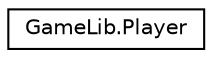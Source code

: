 digraph "Graphical Class Hierarchy"
{
 // LATEX_PDF_SIZE
  edge [fontname="Helvetica",fontsize="10",labelfontname="Helvetica",labelfontsize="10"];
  node [fontname="Helvetica",fontsize="10",shape=record];
  rankdir="LR";
  Node0 [label="GameLib.Player",height=0.2,width=0.4,color="black", fillcolor="white", style="filled",URL="$class_game_lib_1_1_player.html",tooltip="This Class contain method for creating and setup Player in the game"];
}
